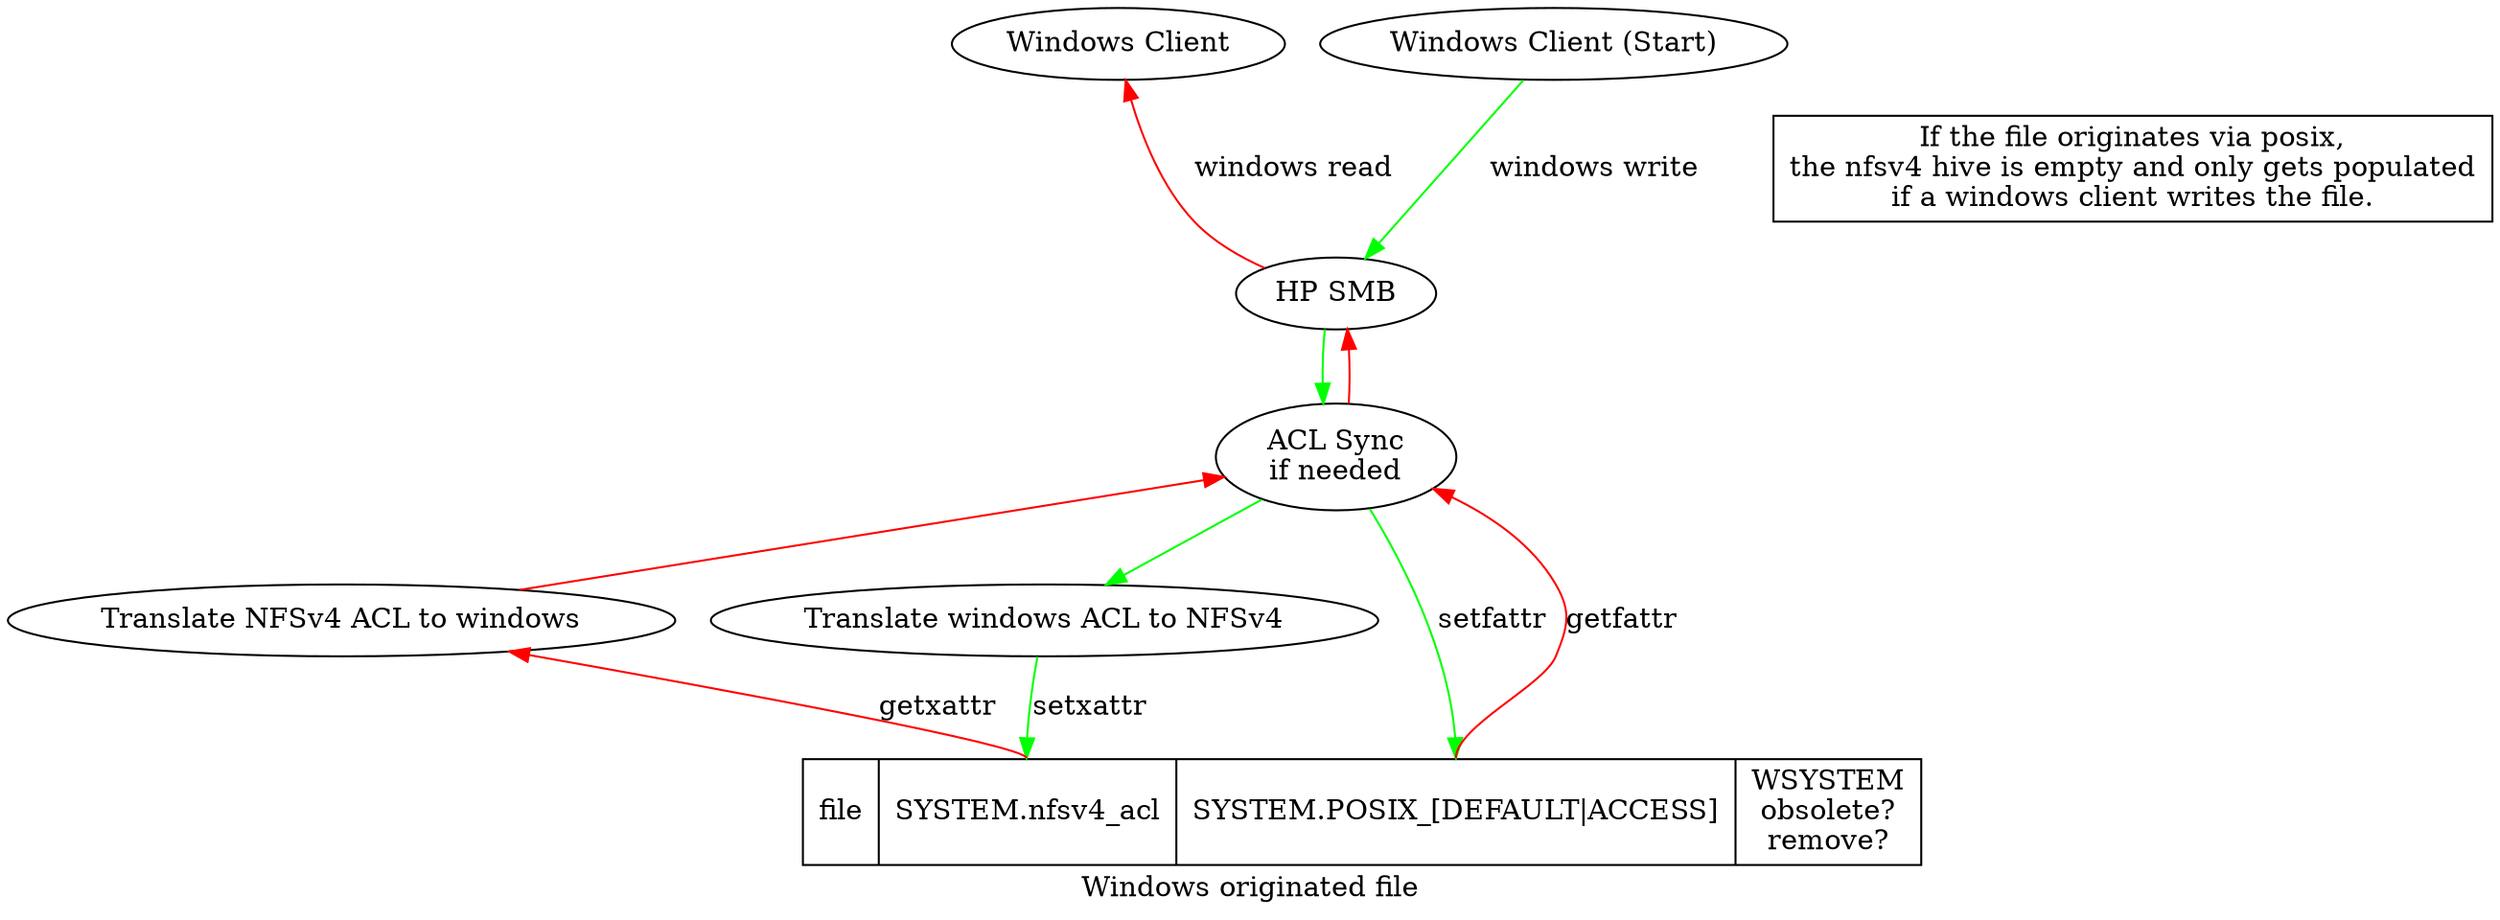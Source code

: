 digraph file {
    label="Windows originated file"
    hpsmb[label="HP SMB"]
    winw[label="Windows Client (Start)"]
    winr[label="Windows Client"]
    //posix[label="Posix Client"]
    tw2n[label="Translate windows ACL to NFSv4"]
    tn2w[label="Translate NFSv4 ACL to windows"]
    asy[label="ACL Sync\nif needed"]
    file0[shape=record label="<f0>file |<f1> SYSTEM.nfsv4_acl|<f2> SYSTEM.POSIX_[DEFAULT\|ACCESS]|<f3> WSYSTEM\nobsolete?\nremove?"]
    //file1[shape=record label="<f0>file |<f1> SYSTEM.nfsv4_acl|<f2> SYSTEM.POSIX_[DEFAULT\|ACCESS]"]
    { rank=min ;winw;winr; }
    { rank=same ;tw2n;tn2w; }
    { rank=max ;file0; }
winw -> hpsmb [label="windows write" color=green]
hpsmb -> asy [color=green]
asy -> tw2n [color=green]
asy -> file0:f2 [label=setfattr color=green]
tw2n -> file0:f1 [label="setxattr" color=green]

hpsmb -> winr [label="windows read" color=red]
tn2w  -> asy   [color=red]
asy  -> hpsmb   [color=red]
file0:f2 -> asy  [label=getfattr color=red]
file0:f1 -> tn2w  [label=getxattr color=red]

explain [shape=box label="If the file originates via posix,\nthe nfsv4 hive is empty and only gets populated\nif a windows client writes the file."]
}
